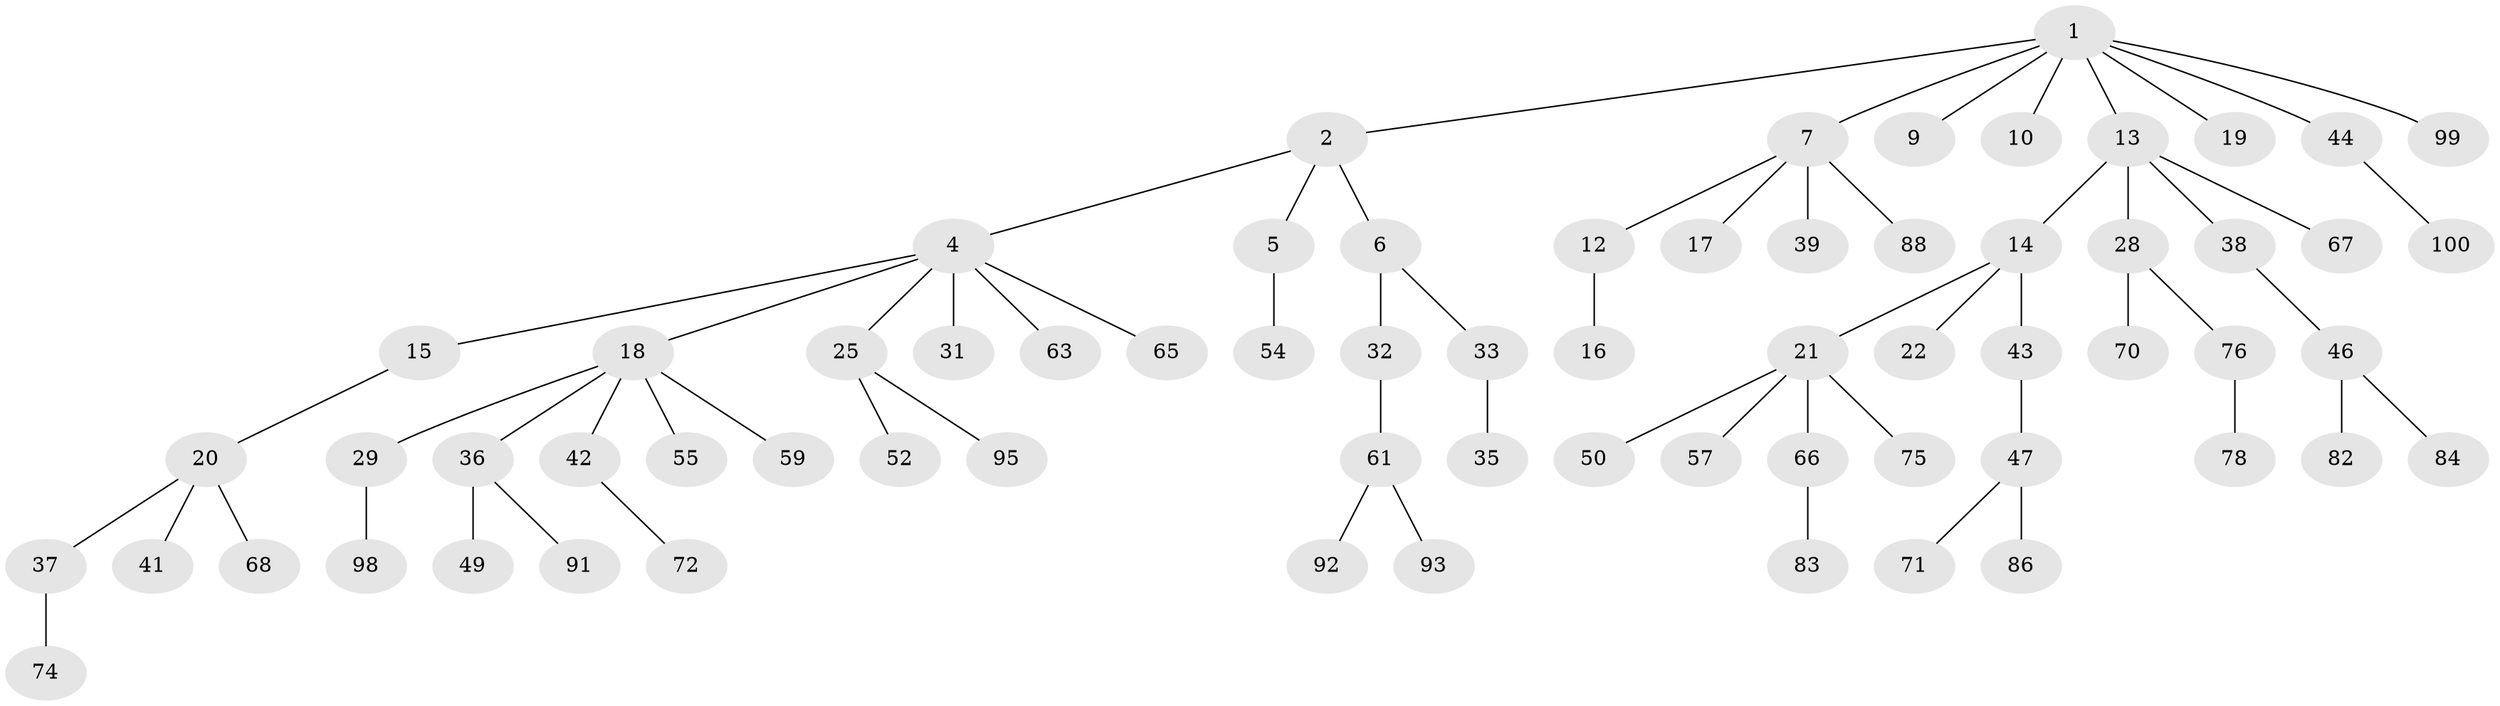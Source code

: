 // original degree distribution, {7: 0.02, 5: 0.03, 3: 0.15, 4: 0.06, 2: 0.26, 1: 0.48}
// Generated by graph-tools (version 1.1) at 2025/38/02/21/25 10:38:55]
// undirected, 68 vertices, 67 edges
graph export_dot {
graph [start="1"]
  node [color=gray90,style=filled];
  1 [super="+3"];
  2 [super="+87"];
  4 [super="+24"];
  5 [super="+34"];
  6 [super="+11"];
  7 [super="+8"];
  9 [super="+56"];
  10 [super="+40"];
  12 [super="+85"];
  13 [super="+26"];
  14 [super="+94"];
  15;
  16 [super="+27"];
  17;
  18 [super="+23"];
  19;
  20;
  21 [super="+62"];
  22;
  25 [super="+30"];
  28 [super="+48"];
  29 [super="+45"];
  31;
  32 [super="+53"];
  33;
  35 [super="+80"];
  36 [super="+79"];
  37 [super="+69"];
  38;
  39;
  41 [super="+51"];
  42;
  43 [super="+97"];
  44 [super="+58"];
  46 [super="+77"];
  47 [super="+60"];
  49;
  50 [super="+64"];
  52;
  54;
  55;
  57;
  59;
  61 [super="+81"];
  63;
  65;
  66 [super="+89"];
  67;
  68 [super="+73"];
  70;
  71;
  72;
  74;
  75;
  76 [super="+96"];
  78;
  82;
  83;
  84;
  86 [super="+90"];
  88;
  91;
  92;
  93;
  95;
  98;
  99;
  100;
  1 -- 2;
  1 -- 7;
  1 -- 10;
  1 -- 13;
  1 -- 19;
  1 -- 99;
  1 -- 44;
  1 -- 9;
  2 -- 4;
  2 -- 5;
  2 -- 6;
  4 -- 15;
  4 -- 18;
  4 -- 25;
  4 -- 63;
  4 -- 65;
  4 -- 31;
  5 -- 54;
  6 -- 33;
  6 -- 32;
  7 -- 17;
  7 -- 39;
  7 -- 88;
  7 -- 12;
  12 -- 16;
  13 -- 14;
  13 -- 67;
  13 -- 28;
  13 -- 38;
  14 -- 21;
  14 -- 22;
  14 -- 43;
  15 -- 20;
  18 -- 29;
  18 -- 42;
  18 -- 59;
  18 -- 36;
  18 -- 55;
  20 -- 37;
  20 -- 41;
  20 -- 68;
  21 -- 50;
  21 -- 57;
  21 -- 75;
  21 -- 66;
  25 -- 52;
  25 -- 95;
  28 -- 70;
  28 -- 76;
  29 -- 98;
  32 -- 61;
  33 -- 35;
  36 -- 49;
  36 -- 91;
  37 -- 74;
  38 -- 46;
  42 -- 72;
  43 -- 47;
  44 -- 100;
  46 -- 84;
  46 -- 82;
  47 -- 71;
  47 -- 86;
  61 -- 93;
  61 -- 92;
  66 -- 83;
  76 -- 78;
}

